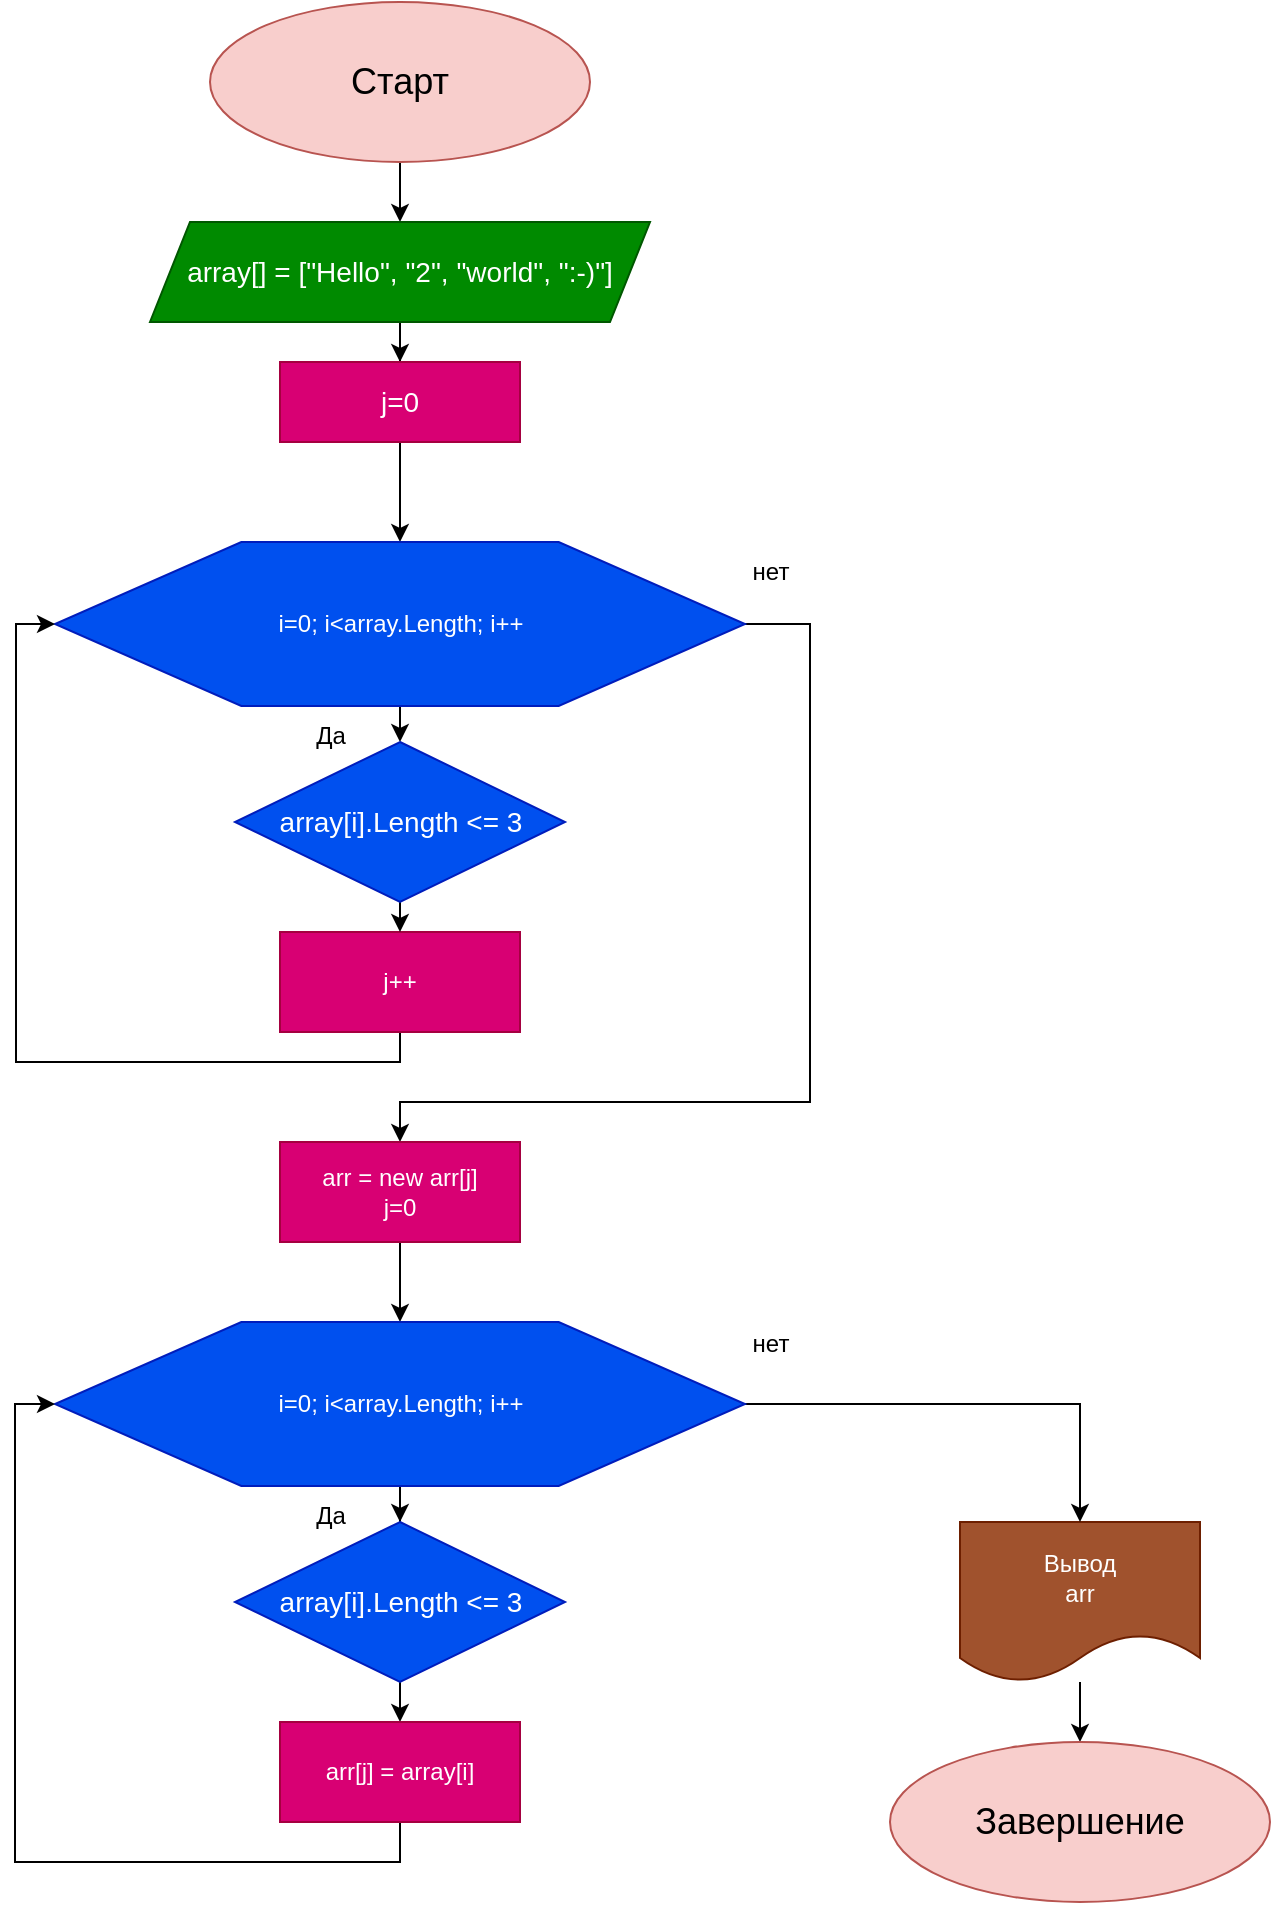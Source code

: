 <mxfile version="23.1.6" type="device">
  <diagram name="Страница — 1" id="UQps0EaHdQjl7eOMNExR">
    <mxGraphModel dx="1194" dy="639" grid="1" gridSize="10" guides="1" tooltips="1" connect="1" arrows="1" fold="1" page="1" pageScale="1" pageWidth="827" pageHeight="1169" math="0" shadow="0">
      <root>
        <mxCell id="0" />
        <mxCell id="1" parent="0" />
        <mxCell id="r3e9sqoa3jPLr-kKr7Gm-3" value="" style="edgeStyle=orthogonalEdgeStyle;rounded=0;orthogonalLoop=1;jettySize=auto;html=1;" parent="1" source="r3e9sqoa3jPLr-kKr7Gm-1" target="r3e9sqoa3jPLr-kKr7Gm-2" edge="1">
          <mxGeometry relative="1" as="geometry" />
        </mxCell>
        <mxCell id="r3e9sqoa3jPLr-kKr7Gm-1" value="&lt;font style=&quot;font-size: 18px;&quot;&gt;Старт&lt;/font&gt;" style="ellipse;whiteSpace=wrap;html=1;fillColor=#f8cecc;strokeColor=#b85450;" parent="1" vertex="1">
          <mxGeometry x="200" y="70" width="190" height="80" as="geometry" />
        </mxCell>
        <mxCell id="r3e9sqoa3jPLr-kKr7Gm-29" value="" style="edgeStyle=orthogonalEdgeStyle;rounded=0;orthogonalLoop=1;jettySize=auto;html=1;" parent="1" source="r3e9sqoa3jPLr-kKr7Gm-2" target="r3e9sqoa3jPLr-kKr7Gm-28" edge="1">
          <mxGeometry relative="1" as="geometry" />
        </mxCell>
        <mxCell id="r3e9sqoa3jPLr-kKr7Gm-2" value="&lt;font style=&quot;&quot;&gt;&lt;span style=&quot;font-size: 14px;&quot;&gt;array[] = [&quot;Hello&quot;, &quot;2&quot;, &quot;world&quot;, &quot;:-)&quot;]&lt;/span&gt;&lt;br&gt;&lt;/font&gt;" style="shape=parallelogram;perimeter=parallelogramPerimeter;whiteSpace=wrap;html=1;fixedSize=1;fillColor=#008a00;strokeColor=#005700;fontColor=#ffffff;" parent="1" vertex="1">
          <mxGeometry x="170" y="180" width="250" height="50" as="geometry" />
        </mxCell>
        <mxCell id="kgm68Vdz1Rq3Bs_naHoy-9" value="" style="edgeStyle=orthogonalEdgeStyle;rounded=0;orthogonalLoop=1;jettySize=auto;html=1;entryX=0.5;entryY=0;entryDx=0;entryDy=0;" parent="1" source="r3e9sqoa3jPLr-kKr7Gm-28" target="kgm68Vdz1Rq3Bs_naHoy-3" edge="1">
          <mxGeometry relative="1" as="geometry" />
        </mxCell>
        <mxCell id="r3e9sqoa3jPLr-kKr7Gm-28" value="&lt;font style=&quot;font-size: 14px;&quot;&gt;j=0&lt;br&gt;&lt;/font&gt;" style="whiteSpace=wrap;html=1;fillColor=#d80073;strokeColor=#A50040;fontColor=#ffffff;" parent="1" vertex="1">
          <mxGeometry x="235" y="250" width="120" height="40" as="geometry" />
        </mxCell>
        <mxCell id="r3e9sqoa3jPLr-kKr7Gm-46" value="" style="edgeStyle=orthogonalEdgeStyle;rounded=0;orthogonalLoop=1;jettySize=auto;html=1;" parent="1" source="r3e9sqoa3jPLr-kKr7Gm-40" target="r3e9sqoa3jPLr-kKr7Gm-45" edge="1">
          <mxGeometry relative="1" as="geometry" />
        </mxCell>
        <mxCell id="r3e9sqoa3jPLr-kKr7Gm-40" value="Вывод&lt;br&gt;arr" style="shape=document;whiteSpace=wrap;html=1;boundedLbl=1;fillColor=#a0522d;strokeColor=#6D1F00;fontColor=#ffffff;" parent="1" vertex="1">
          <mxGeometry x="575" y="830" width="120" height="80" as="geometry" />
        </mxCell>
        <mxCell id="r3e9sqoa3jPLr-kKr7Gm-45" value="&lt;span style=&quot;font-size: 18px;&quot;&gt;Завершение&lt;/span&gt;" style="ellipse;whiteSpace=wrap;html=1;fillColor=#f8cecc;strokeColor=#b85450;" parent="1" vertex="1">
          <mxGeometry x="540" y="940" width="190" height="80" as="geometry" />
        </mxCell>
        <mxCell id="qb0x4ztdKFJDcdsIb8_I-3" style="edgeStyle=orthogonalEdgeStyle;rounded=0;orthogonalLoop=1;jettySize=auto;html=1;entryX=0.5;entryY=0;entryDx=0;entryDy=0;" edge="1" parent="1" source="kgm68Vdz1Rq3Bs_naHoy-3" target="qb0x4ztdKFJDcdsIb8_I-2">
          <mxGeometry relative="1" as="geometry">
            <Array as="points">
              <mxPoint x="500" y="381" />
              <mxPoint x="500" y="620" />
              <mxPoint x="295" y="620" />
            </Array>
          </mxGeometry>
        </mxCell>
        <mxCell id="qb0x4ztdKFJDcdsIb8_I-12" style="edgeStyle=orthogonalEdgeStyle;rounded=0;orthogonalLoop=1;jettySize=auto;html=1;exitX=0.5;exitY=1;exitDx=0;exitDy=0;entryX=0.5;entryY=0;entryDx=0;entryDy=0;" edge="1" parent="1" source="kgm68Vdz1Rq3Bs_naHoy-3" target="qb0x4ztdKFJDcdsIb8_I-11">
          <mxGeometry relative="1" as="geometry" />
        </mxCell>
        <mxCell id="kgm68Vdz1Rq3Bs_naHoy-3" value="" style="verticalLabelPosition=bottom;verticalAlign=middle;html=1;shape=hexagon;perimeter=hexagonPerimeter2;arcSize=6;size=0.27;fillColor=#0050ef;strokeColor=#001DBC;fontColor=#ffffff;fontSize=14;" parent="1" vertex="1">
          <mxGeometry x="122.5" y="340" width="345" height="82" as="geometry" />
        </mxCell>
        <mxCell id="kgm68Vdz1Rq3Bs_naHoy-8" value="i=0; i&amp;lt;array.Length; i++" style="text;strokeColor=none;align=center;fillColor=none;html=1;verticalAlign=middle;whiteSpace=wrap;rounded=0;labelBackgroundColor=none;fontColor=#FFFFFF;" parent="1" vertex="1">
          <mxGeometry x="227.5" y="366" width="135" height="30" as="geometry" />
        </mxCell>
        <mxCell id="_LBd01aK7xIOlqUQskht-4" style="edgeStyle=orthogonalEdgeStyle;rounded=0;orthogonalLoop=1;jettySize=auto;html=1;entryX=0;entryY=0.5;entryDx=0;entryDy=0;" parent="1" source="kgm68Vdz1Rq3Bs_naHoy-16" target="kgm68Vdz1Rq3Bs_naHoy-3" edge="1">
          <mxGeometry relative="1" as="geometry">
            <Array as="points">
              <mxPoint x="295" y="600" />
              <mxPoint x="103" y="600" />
              <mxPoint x="103" y="381" />
            </Array>
          </mxGeometry>
        </mxCell>
        <mxCell id="kgm68Vdz1Rq3Bs_naHoy-16" value="j++" style="whiteSpace=wrap;html=1;fillColor=#d80073;strokeColor=#A50040;fontColor=#ffffff;" parent="1" vertex="1">
          <mxGeometry x="235" y="535" width="120" height="50" as="geometry" />
        </mxCell>
        <mxCell id="kgm68Vdz1Rq3Bs_naHoy-24" value="Да" style="text;html=1;align=center;verticalAlign=middle;resizable=0;points=[];autosize=1;strokeColor=none;fillColor=none;" parent="1" vertex="1">
          <mxGeometry x="240" y="422" width="40" height="30" as="geometry" />
        </mxCell>
        <mxCell id="_LBd01aK7xIOlqUQskht-5" value="нет" style="text;html=1;align=center;verticalAlign=middle;resizable=0;points=[];autosize=1;strokeColor=none;fillColor=none;" parent="1" vertex="1">
          <mxGeometry x="460" y="340" width="40" height="30" as="geometry" />
        </mxCell>
        <mxCell id="qb0x4ztdKFJDcdsIb8_I-6" style="edgeStyle=orthogonalEdgeStyle;rounded=0;orthogonalLoop=1;jettySize=auto;html=1;exitX=0.5;exitY=1;exitDx=0;exitDy=0;" edge="1" parent="1" source="qb0x4ztdKFJDcdsIb8_I-2" target="qb0x4ztdKFJDcdsIb8_I-4">
          <mxGeometry relative="1" as="geometry" />
        </mxCell>
        <mxCell id="qb0x4ztdKFJDcdsIb8_I-2" value="arr = new arr[j]&lt;br&gt;j=0" style="whiteSpace=wrap;html=1;fillColor=#d80073;strokeColor=#A50040;fontColor=#ffffff;" vertex="1" parent="1">
          <mxGeometry x="235" y="640" width="120" height="50" as="geometry" />
        </mxCell>
        <mxCell id="qb0x4ztdKFJDcdsIb8_I-10" value="" style="edgeStyle=orthogonalEdgeStyle;rounded=0;orthogonalLoop=1;jettySize=auto;html=1;" edge="1" parent="1" source="qb0x4ztdKFJDcdsIb8_I-4" target="qb0x4ztdKFJDcdsIb8_I-9">
          <mxGeometry relative="1" as="geometry" />
        </mxCell>
        <mxCell id="qb0x4ztdKFJDcdsIb8_I-18" style="edgeStyle=orthogonalEdgeStyle;rounded=0;orthogonalLoop=1;jettySize=auto;html=1;exitX=1;exitY=0.5;exitDx=0;exitDy=0;entryX=0.5;entryY=0;entryDx=0;entryDy=0;" edge="1" parent="1" source="qb0x4ztdKFJDcdsIb8_I-4" target="r3e9sqoa3jPLr-kKr7Gm-40">
          <mxGeometry relative="1" as="geometry" />
        </mxCell>
        <mxCell id="qb0x4ztdKFJDcdsIb8_I-4" value="" style="verticalLabelPosition=bottom;verticalAlign=middle;html=1;shape=hexagon;perimeter=hexagonPerimeter2;arcSize=6;size=0.27;fillColor=#0050ef;strokeColor=#001DBC;fontColor=#ffffff;fontSize=14;" vertex="1" parent="1">
          <mxGeometry x="122.5" y="730" width="345" height="82" as="geometry" />
        </mxCell>
        <mxCell id="qb0x4ztdKFJDcdsIb8_I-5" value="i=0; i&amp;lt;array.Length; i++" style="text;strokeColor=none;align=center;fillColor=none;html=1;verticalAlign=middle;whiteSpace=wrap;rounded=0;labelBackgroundColor=none;fontColor=#FFFFFF;" vertex="1" parent="1">
          <mxGeometry x="227.5" y="756" width="135" height="30" as="geometry" />
        </mxCell>
        <mxCell id="qb0x4ztdKFJDcdsIb8_I-16" style="edgeStyle=orthogonalEdgeStyle;rounded=0;orthogonalLoop=1;jettySize=auto;html=1;exitX=0.5;exitY=1;exitDx=0;exitDy=0;entryX=0.5;entryY=0;entryDx=0;entryDy=0;" edge="1" parent="1" source="qb0x4ztdKFJDcdsIb8_I-9" target="qb0x4ztdKFJDcdsIb8_I-15">
          <mxGeometry relative="1" as="geometry" />
        </mxCell>
        <mxCell id="qb0x4ztdKFJDcdsIb8_I-9" value="array[i].Length &amp;lt;= 3" style="rhombus;whiteSpace=wrap;html=1;fontSize=14;fillColor=#0050ef;strokeColor=#001DBC;fontColor=#ffffff;arcSize=6;" vertex="1" parent="1">
          <mxGeometry x="212.5" y="830" width="165" height="80" as="geometry" />
        </mxCell>
        <mxCell id="qb0x4ztdKFJDcdsIb8_I-14" style="edgeStyle=orthogonalEdgeStyle;rounded=0;orthogonalLoop=1;jettySize=auto;html=1;exitX=0.5;exitY=1;exitDx=0;exitDy=0;entryX=0.5;entryY=0;entryDx=0;entryDy=0;" edge="1" parent="1" source="qb0x4ztdKFJDcdsIb8_I-11" target="kgm68Vdz1Rq3Bs_naHoy-16">
          <mxGeometry relative="1" as="geometry" />
        </mxCell>
        <mxCell id="qb0x4ztdKFJDcdsIb8_I-11" value="array[i].Length &amp;lt;= 3" style="rhombus;whiteSpace=wrap;html=1;fontSize=14;fillColor=#0050ef;strokeColor=#001DBC;fontColor=#ffffff;arcSize=6;" vertex="1" parent="1">
          <mxGeometry x="212.5" y="440" width="165" height="80" as="geometry" />
        </mxCell>
        <mxCell id="qb0x4ztdKFJDcdsIb8_I-17" style="edgeStyle=orthogonalEdgeStyle;rounded=0;orthogonalLoop=1;jettySize=auto;html=1;exitX=0.5;exitY=1;exitDx=0;exitDy=0;entryX=0;entryY=0.5;entryDx=0;entryDy=0;" edge="1" parent="1" source="qb0x4ztdKFJDcdsIb8_I-15" target="qb0x4ztdKFJDcdsIb8_I-4">
          <mxGeometry relative="1" as="geometry" />
        </mxCell>
        <mxCell id="qb0x4ztdKFJDcdsIb8_I-15" value="arr[j] = array[i]" style="whiteSpace=wrap;html=1;fillColor=#d80073;strokeColor=#A50040;fontColor=#ffffff;" vertex="1" parent="1">
          <mxGeometry x="235" y="930" width="120" height="50" as="geometry" />
        </mxCell>
        <mxCell id="qb0x4ztdKFJDcdsIb8_I-19" value="Да" style="text;html=1;align=center;verticalAlign=middle;resizable=0;points=[];autosize=1;strokeColor=none;fillColor=none;" vertex="1" parent="1">
          <mxGeometry x="240" y="812" width="40" height="30" as="geometry" />
        </mxCell>
        <mxCell id="qb0x4ztdKFJDcdsIb8_I-20" value="нет" style="text;html=1;align=center;verticalAlign=middle;resizable=0;points=[];autosize=1;strokeColor=none;fillColor=none;" vertex="1" parent="1">
          <mxGeometry x="460" y="726" width="40" height="30" as="geometry" />
        </mxCell>
      </root>
    </mxGraphModel>
  </diagram>
</mxfile>
